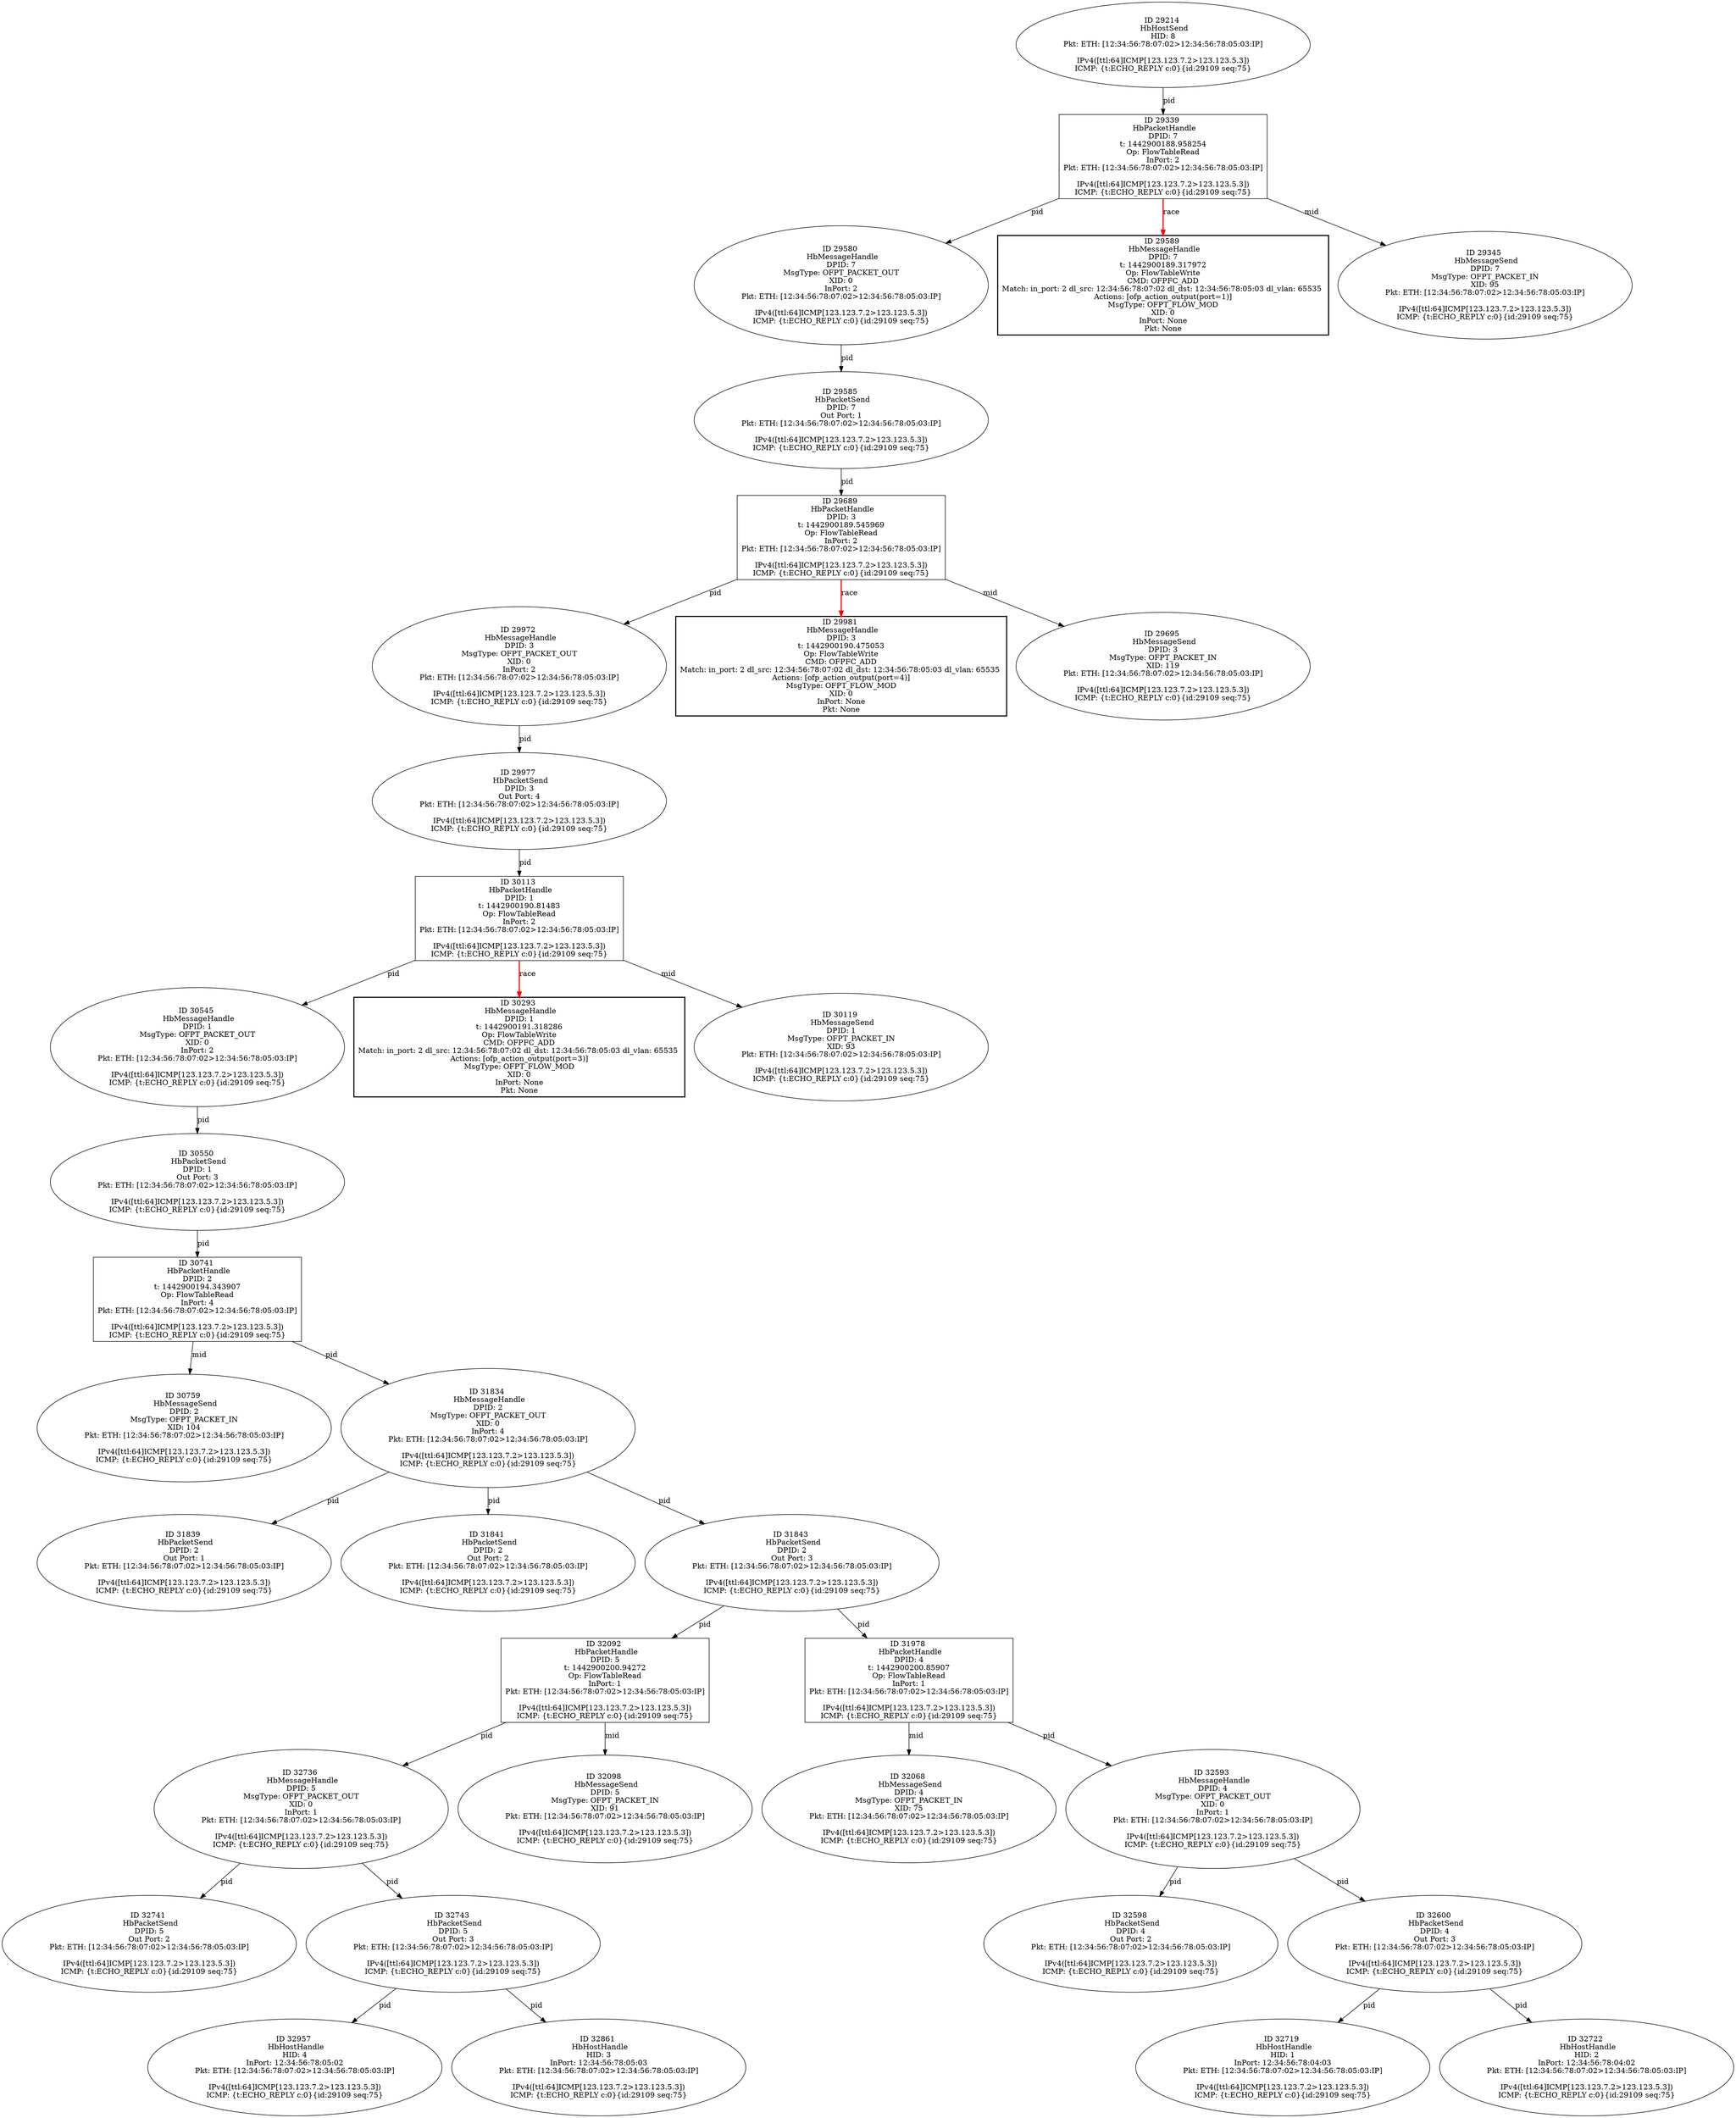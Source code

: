 strict digraph G {
30550 [shape=oval, event=<hb_events.HbPacketSend object at 0x10e59bed0>, label="ID 30550 
 HbPacketSend
DPID: 1
Out Port: 3
Pkt: ETH: [12:34:56:78:07:02>12:34:56:78:05:03:IP]

IPv4([ttl:64]ICMP[123.123.7.2>123.123.5.3])
ICMP: {t:ECHO_REPLY c:0}{id:29109 seq:75}"];
29580 [shape=oval, event=<hb_events.HbMessageHandle object at 0x10e07ae90>, label="ID 29580 
 HbMessageHandle
DPID: 7
MsgType: OFPT_PACKET_OUT
XID: 0
InPort: 2
Pkt: ETH: [12:34:56:78:07:02>12:34:56:78:05:03:IP]

IPv4([ttl:64]ICMP[123.123.7.2>123.123.5.3])
ICMP: {t:ECHO_REPLY c:0}{id:29109 seq:75}"];
29585 [shape=oval, event=<hb_events.HbPacketSend object at 0x10e094910>, label="ID 29585 
 HbPacketSend
DPID: 7
Out Port: 1
Pkt: ETH: [12:34:56:78:07:02>12:34:56:78:05:03:IP]

IPv4([ttl:64]ICMP[123.123.7.2>123.123.5.3])
ICMP: {t:ECHO_REPLY c:0}{id:29109 seq:75}"];
29972 [shape=oval, event=<hb_events.HbMessageHandle object at 0x10e252d10>, label="ID 29972 
 HbMessageHandle
DPID: 3
MsgType: OFPT_PACKET_OUT
XID: 0
InPort: 2
Pkt: ETH: [12:34:56:78:07:02>12:34:56:78:05:03:IP]

IPv4([ttl:64]ICMP[123.123.7.2>123.123.5.3])
ICMP: {t:ECHO_REPLY c:0}{id:29109 seq:75}"];
30741 [shape=box, event=<hb_events.HbPacketHandle object at 0x10e653a90>, label="ID 30741 
 HbPacketHandle
DPID: 2
t: 1442900194.343907
Op: FlowTableRead
InPort: 4
Pkt: ETH: [12:34:56:78:07:02>12:34:56:78:05:03:IP]

IPv4([ttl:64]ICMP[123.123.7.2>123.123.5.3])
ICMP: {t:ECHO_REPLY c:0}{id:29109 seq:75}"];
29589 [shape=box, style=bold, event=<hb_events.HbMessageHandle object at 0x10e07f1d0>, label="ID 29589 
 HbMessageHandle
DPID: 7
t: 1442900189.317972
Op: FlowTableWrite
CMD: OFPFC_ADD
Match: in_port: 2 dl_src: 12:34:56:78:07:02 dl_dst: 12:34:56:78:05:03 dl_vlan: 65535 
Actions: [ofp_action_output(port=1)]
MsgType: OFPT_FLOW_MOD
XID: 0
InPort: None
Pkt: None"];
29977 [shape=oval, event=<hb_events.HbPacketSend object at 0x10e22b210>, label="ID 29977 
 HbPacketSend
DPID: 3
Out Port: 4
Pkt: ETH: [12:34:56:78:07:02>12:34:56:78:05:03:IP]

IPv4([ttl:64]ICMP[123.123.7.2>123.123.5.3])
ICMP: {t:ECHO_REPLY c:0}{id:29109 seq:75}"];
29339 [shape=box, event=<hb_events.HbPacketHandle object at 0x10df96f90>, label="ID 29339 
 HbPacketHandle
DPID: 7
t: 1442900188.958254
Op: FlowTableRead
InPort: 2
Pkt: ETH: [12:34:56:78:07:02>12:34:56:78:05:03:IP]

IPv4([ttl:64]ICMP[123.123.7.2>123.123.5.3])
ICMP: {t:ECHO_REPLY c:0}{id:29109 seq:75}"];
29981 [shape=box, style=bold, event=<hb_events.HbMessageHandle object at 0x10e257210>, label="ID 29981 
 HbMessageHandle
DPID: 3
t: 1442900190.475053
Op: FlowTableWrite
CMD: OFPFC_ADD
Match: in_port: 2 dl_src: 12:34:56:78:07:02 dl_dst: 12:34:56:78:05:03 dl_vlan: 65535 
Actions: [ofp_action_output(port=4)]
MsgType: OFPT_FLOW_MOD
XID: 0
InPort: None
Pkt: None"];
29214 [shape=oval, event=<hb_events.HbHostSend object at 0x10df37a50>, label="ID 29214 
 HbHostSend
HID: 8
Pkt: ETH: [12:34:56:78:07:02>12:34:56:78:05:03:IP]

IPv4([ttl:64]ICMP[123.123.7.2>123.123.5.3])
ICMP: {t:ECHO_REPLY c:0}{id:29109 seq:75}"];
29345 [shape=oval, event=<hb_events.HbMessageSend object at 0x10dfb9450>, label="ID 29345 
 HbMessageSend
DPID: 7
MsgType: OFPT_PACKET_IN
XID: 95
Pkt: ETH: [12:34:56:78:07:02>12:34:56:78:05:03:IP]

IPv4([ttl:64]ICMP[123.123.7.2>123.123.5.3])
ICMP: {t:ECHO_REPLY c:0}{id:29109 seq:75}"];
30759 [shape=oval, event=<hb_events.HbMessageSend object at 0x10e686890>, label="ID 30759 
 HbMessageSend
DPID: 2
MsgType: OFPT_PACKET_IN
XID: 104
Pkt: ETH: [12:34:56:78:07:02>12:34:56:78:05:03:IP]

IPv4([ttl:64]ICMP[123.123.7.2>123.123.5.3])
ICMP: {t:ECHO_REPLY c:0}{id:29109 seq:75}"];
32957 [shape=oval, event=<hb_events.HbHostHandle object at 0x10ebebcd0>, label="ID 32957 
 HbHostHandle
HID: 4
InPort: 12:34:56:78:05:02
Pkt: ETH: [12:34:56:78:07:02>12:34:56:78:05:03:IP]

IPv4([ttl:64]ICMP[123.123.7.2>123.123.5.3])
ICMP: {t:ECHO_REPLY c:0}{id:29109 seq:75}"];
32068 [shape=oval, event=<hb_events.HbMessageSend object at 0x10eab1450>, label="ID 32068 
 HbMessageSend
DPID: 4
MsgType: OFPT_PACKET_IN
XID: 75
Pkt: ETH: [12:34:56:78:07:02>12:34:56:78:05:03:IP]

IPv4([ttl:64]ICMP[123.123.7.2>123.123.5.3])
ICMP: {t:ECHO_REPLY c:0}{id:29109 seq:75}"];
30113 [shape=box, event=<hb_events.HbPacketHandle object at 0x10e302450>, label="ID 30113 
 HbPacketHandle
DPID: 1
t: 1442900190.81483
Op: FlowTableRead
InPort: 2
Pkt: ETH: [12:34:56:78:07:02>12:34:56:78:05:03:IP]

IPv4([ttl:64]ICMP[123.123.7.2>123.123.5.3])
ICMP: {t:ECHO_REPLY c:0}{id:29109 seq:75}"];
32719 [shape=oval, event=<hb_events.HbHostHandle object at 0x10eb93910>, label="ID 32719 
 HbHostHandle
HID: 1
InPort: 12:34:56:78:04:03
Pkt: ETH: [12:34:56:78:07:02>12:34:56:78:05:03:IP]

IPv4([ttl:64]ICMP[123.123.7.2>123.123.5.3])
ICMP: {t:ECHO_REPLY c:0}{id:29109 seq:75}"];
30545 [shape=oval, event=<hb_events.HbMessageHandle object at 0x10e5a8710>, label="ID 30545 
 HbMessageHandle
DPID: 1
MsgType: OFPT_PACKET_OUT
XID: 0
InPort: 2
Pkt: ETH: [12:34:56:78:07:02>12:34:56:78:05:03:IP]

IPv4([ttl:64]ICMP[123.123.7.2>123.123.5.3])
ICMP: {t:ECHO_REPLY c:0}{id:29109 seq:75}"];
32722 [shape=oval, event=<hb_events.HbHostHandle object at 0x10eb93b50>, label="ID 32722 
 HbHostHandle
HID: 2
InPort: 12:34:56:78:04:02
Pkt: ETH: [12:34:56:78:07:02>12:34:56:78:05:03:IP]

IPv4([ttl:64]ICMP[123.123.7.2>123.123.5.3])
ICMP: {t:ECHO_REPLY c:0}{id:29109 seq:75}"];
30293 [shape=box, style=bold, event=<hb_events.HbMessageHandle object at 0x10e3fb150>, label="ID 30293 
 HbMessageHandle
DPID: 1
t: 1442900191.318286
Op: FlowTableWrite
CMD: OFPFC_ADD
Match: in_port: 2 dl_src: 12:34:56:78:07:02 dl_dst: 12:34:56:78:05:03 dl_vlan: 65535 
Actions: [ofp_action_output(port=3)]
MsgType: OFPT_FLOW_MOD
XID: 0
InPort: None
Pkt: None"];
32598 [shape=oval, event=<hb_events.HbPacketSend object at 0x10eb6c6d0>, label="ID 32598 
 HbPacketSend
DPID: 4
Out Port: 2
Pkt: ETH: [12:34:56:78:07:02>12:34:56:78:05:03:IP]

IPv4([ttl:64]ICMP[123.123.7.2>123.123.5.3])
ICMP: {t:ECHO_REPLY c:0}{id:29109 seq:75}"];
32600 [shape=oval, event=<hb_events.HbPacketSend object at 0x10eb6c910>, label="ID 32600 
 HbPacketSend
DPID: 4
Out Port: 3
Pkt: ETH: [12:34:56:78:07:02>12:34:56:78:05:03:IP]

IPv4([ttl:64]ICMP[123.123.7.2>123.123.5.3])
ICMP: {t:ECHO_REPLY c:0}{id:29109 seq:75}"];
31834 [shape=oval, event=<hb_events.HbMessageHandle object at 0x10ea28710>, label="ID 31834 
 HbMessageHandle
DPID: 2
MsgType: OFPT_PACKET_OUT
XID: 0
InPort: 4
Pkt: ETH: [12:34:56:78:07:02>12:34:56:78:05:03:IP]

IPv4([ttl:64]ICMP[123.123.7.2>123.123.5.3])
ICMP: {t:ECHO_REPLY c:0}{id:29109 seq:75}"];
32092 [shape=box, event=<hb_events.HbPacketHandle object at 0x10eab8a10>, label="ID 32092 
 HbPacketHandle
DPID: 5
t: 1442900200.94272
Op: FlowTableRead
InPort: 1
Pkt: ETH: [12:34:56:78:07:02>12:34:56:78:05:03:IP]

IPv4([ttl:64]ICMP[123.123.7.2>123.123.5.3])
ICMP: {t:ECHO_REPLY c:0}{id:29109 seq:75}"];
32861 [shape=oval, event=<hb_events.HbHostHandle object at 0x10ebc5990>, label="ID 32861 
 HbHostHandle
HID: 3
InPort: 12:34:56:78:05:03
Pkt: ETH: [12:34:56:78:07:02>12:34:56:78:05:03:IP]

IPv4([ttl:64]ICMP[123.123.7.2>123.123.5.3])
ICMP: {t:ECHO_REPLY c:0}{id:29109 seq:75}"];
31839 [shape=oval, event=<hb_events.HbPacketSend object at 0x10ea30810>, label="ID 31839 
 HbPacketSend
DPID: 2
Out Port: 1
Pkt: ETH: [12:34:56:78:07:02>12:34:56:78:05:03:IP]

IPv4([ttl:64]ICMP[123.123.7.2>123.123.5.3])
ICMP: {t:ECHO_REPLY c:0}{id:29109 seq:75}"];
32736 [shape=oval, event=<hb_events.HbMessageHandle object at 0x10eb99750>, label="ID 32736 
 HbMessageHandle
DPID: 5
MsgType: OFPT_PACKET_OUT
XID: 0
InPort: 1
Pkt: ETH: [12:34:56:78:07:02>12:34:56:78:05:03:IP]

IPv4([ttl:64]ICMP[123.123.7.2>123.123.5.3])
ICMP: {t:ECHO_REPLY c:0}{id:29109 seq:75}"];
31841 [shape=oval, event=<hb_events.HbPacketSend object at 0x10ea30a50>, label="ID 31841 
 HbPacketSend
DPID: 2
Out Port: 2
Pkt: ETH: [12:34:56:78:07:02>12:34:56:78:05:03:IP]

IPv4([ttl:64]ICMP[123.123.7.2>123.123.5.3])
ICMP: {t:ECHO_REPLY c:0}{id:29109 seq:75}"];
32098 [shape=oval, event=<hb_events.HbMessageSend object at 0x10eabe190>, label="ID 32098 
 HbMessageSend
DPID: 5
MsgType: OFPT_PACKET_IN
XID: 91
Pkt: ETH: [12:34:56:78:07:02>12:34:56:78:05:03:IP]

IPv4([ttl:64]ICMP[123.123.7.2>123.123.5.3])
ICMP: {t:ECHO_REPLY c:0}{id:29109 seq:75}"];
31843 [shape=oval, event=<hb_events.HbPacketSend object at 0x10ea30c90>, label="ID 31843 
 HbPacketSend
DPID: 2
Out Port: 3
Pkt: ETH: [12:34:56:78:07:02>12:34:56:78:05:03:IP]

IPv4([ttl:64]ICMP[123.123.7.2>123.123.5.3])
ICMP: {t:ECHO_REPLY c:0}{id:29109 seq:75}"];
32741 [shape=oval, event=<hb_events.HbPacketSend object at 0x10eb99c50>, label="ID 32741 
 HbPacketSend
DPID: 5
Out Port: 2
Pkt: ETH: [12:34:56:78:07:02>12:34:56:78:05:03:IP]

IPv4([ttl:64]ICMP[123.123.7.2>123.123.5.3])
ICMP: {t:ECHO_REPLY c:0}{id:29109 seq:75}"];
32743 [shape=oval, event=<hb_events.HbPacketSend object at 0x10eb99e90>, label="ID 32743 
 HbPacketSend
DPID: 5
Out Port: 3
Pkt: ETH: [12:34:56:78:07:02>12:34:56:78:05:03:IP]

IPv4([ttl:64]ICMP[123.123.7.2>123.123.5.3])
ICMP: {t:ECHO_REPLY c:0}{id:29109 seq:75}"];
31978 [shape=box, event=<hb_events.HbPacketHandle object at 0x10ea52710>, label="ID 31978 
 HbPacketHandle
DPID: 4
t: 1442900200.85907
Op: FlowTableRead
InPort: 1
Pkt: ETH: [12:34:56:78:07:02>12:34:56:78:05:03:IP]

IPv4([ttl:64]ICMP[123.123.7.2>123.123.5.3])
ICMP: {t:ECHO_REPLY c:0}{id:29109 seq:75}"];
30119 [shape=oval, event=<hb_events.HbMessageSend object at 0x10e302b50>, label="ID 30119 
 HbMessageSend
DPID: 1
MsgType: OFPT_PACKET_IN
XID: 93
Pkt: ETH: [12:34:56:78:07:02>12:34:56:78:05:03:IP]

IPv4([ttl:64]ICMP[123.123.7.2>123.123.5.3])
ICMP: {t:ECHO_REPLY c:0}{id:29109 seq:75}"];
29689 [shape=box, event=<hb_events.HbPacketHandle object at 0x10e0e17d0>, label="ID 29689 
 HbPacketHandle
DPID: 3
t: 1442900189.545969
Op: FlowTableRead
InPort: 2
Pkt: ETH: [12:34:56:78:07:02>12:34:56:78:05:03:IP]

IPv4([ttl:64]ICMP[123.123.7.2>123.123.5.3])
ICMP: {t:ECHO_REPLY c:0}{id:29109 seq:75}"];
32593 [shape=oval, event=<hb_events.HbMessageHandle object at 0x10eb66f50>, label="ID 32593 
 HbMessageHandle
DPID: 4
MsgType: OFPT_PACKET_OUT
XID: 0
InPort: 1
Pkt: ETH: [12:34:56:78:07:02>12:34:56:78:05:03:IP]

IPv4([ttl:64]ICMP[123.123.7.2>123.123.5.3])
ICMP: {t:ECHO_REPLY c:0}{id:29109 seq:75}"];
29695 [shape=oval, event=<hb_events.HbMessageSend object at 0x10e1066d0>, label="ID 29695 
 HbMessageSend
DPID: 3
MsgType: OFPT_PACKET_IN
XID: 119
Pkt: ETH: [12:34:56:78:07:02>12:34:56:78:05:03:IP]

IPv4([ttl:64]ICMP[123.123.7.2>123.123.5.3])
ICMP: {t:ECHO_REPLY c:0}{id:29109 seq:75}"];
30550 -> 30741  [rel=pid, label=pid];
29580 -> 29585  [rel=pid, label=pid];
29585 -> 29689  [rel=pid, label=pid];
29972 -> 29977  [rel=pid, label=pid];
30741 -> 31834  [rel=pid, label=pid];
30741 -> 30759  [rel=mid, label=mid];
29977 -> 30113  [rel=pid, label=pid];
29339 -> 29345  [rel=mid, label=mid];
29339 -> 29580  [rel=pid, label=pid];
29339 -> 29589  [harmful=True, color=red, style=bold, rel=race, label=race];
29214 -> 29339  [rel=pid, label=pid];
30113 -> 30545  [rel=pid, label=pid];
30113 -> 30293  [harmful=True, color=red, style=bold, rel=race, label=race];
30113 -> 30119  [rel=mid, label=mid];
30545 -> 30550  [rel=pid, label=pid];
32600 -> 32722  [rel=pid, label=pid];
32600 -> 32719  [rel=pid, label=pid];
31834 -> 31841  [rel=pid, label=pid];
31834 -> 31843  [rel=pid, label=pid];
31834 -> 31839  [rel=pid, label=pid];
32092 -> 32736  [rel=pid, label=pid];
32092 -> 32098  [rel=mid, label=mid];
32736 -> 32741  [rel=pid, label=pid];
32736 -> 32743  [rel=pid, label=pid];
31843 -> 31978  [rel=pid, label=pid];
31843 -> 32092  [rel=pid, label=pid];
32743 -> 32861  [rel=pid, label=pid];
32743 -> 32957  [rel=pid, label=pid];
31978 -> 32593  [rel=pid, label=pid];
31978 -> 32068  [rel=mid, label=mid];
29689 -> 29972  [rel=pid, label=pid];
29689 -> 29981  [harmful=True, color=red, style=bold, rel=race, label=race];
29689 -> 29695  [rel=mid, label=mid];
32593 -> 32600  [rel=pid, label=pid];
32593 -> 32598  [rel=pid, label=pid];
}
